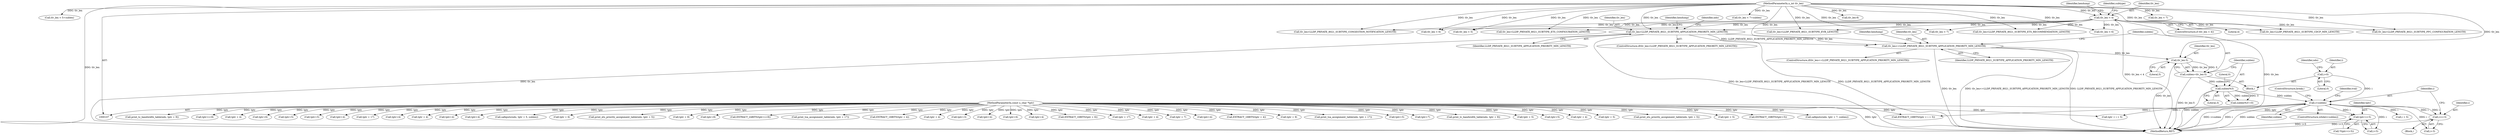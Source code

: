digraph "0_tcpdump_34cec721d39c76be1e0a600829a7b17bdfb832b6@pointer" {
"1000579" [label="(Call,tptr+i+5)"];
"1000109" [label="(MethodParameterIn,const u_char *tptr)"];
"1000572" [label="(Call,i<sublen)"];
"1000609" [label="(Call,i=i+3)"];
"1000564" [label="(Call,i=0)"];
"1000557" [label="(Call,sublen%3)"];
"1000550" [label="(Call,sublen=tlv_len-5)"];
"1000552" [label="(Call,tlv_len-5)"];
"1000544" [label="(Call,tlv_len<=LLDP_PRIVATE_8021_SUBTYPE_APPLICATION_PRIORITY_MIN_LENGTH)"];
"1000528" [label="(Call,tlv_len<LLDP_PRIVATE_8021_SUBTYPE_APPLICATION_PRIORITY_MIN_LENGTH)"];
"1000121" [label="(Call,tlv_len < 4)"];
"1000110" [label="(MethodParameterIn,u_int tlv_len)"];
"1000573" [label="(Identifier,i)"];
"1000227" [label="(Call,tlv_len < 7+sublen)"];
"1000609" [label="(Call,i=i+3)"];
"1000110" [label="(MethodParameterIn,u_int tlv_len)"];
"1000664" [label="(Call,tptr+5)"];
"1000556" [label="(Call,sublen%3!=0)"];
"1000328" [label="(Call,tptr+5)"];
"1000461" [label="(Call,tptr+4)"];
"1000413" [label="(Call,tptr + 17)"];
"1000630" [label="(Call,tptr+4)"];
"1000543" [label="(ControlStructure,if(tlv_len<=LLDP_PRIVATE_8021_SUBTYPE_APPLICATION_PRIORITY_MIN_LENGTH))"];
"1000569" [label="(Identifier,ndo)"];
"1000161" [label="(Call,tptr + 4)"];
"1000536" [label="(Identifier,ndo)"];
"1000557" [label="(Call,sublen%3)"];
"1000374" [label="(Call,tptr+4)"];
"1000248" [label="(Call,tlv_len < 5)"];
"1000572" [label="(Call,i<sublen)"];
"1000614" [label="(ControlStructure,break;)"];
"1000291" [label="(Call,tptr+4)"];
"1000273" [label="(Call,safeputs(ndo, tptr + 5, sublen))"];
"1000167" [label="(Call,tlv_len < 7)"];
"1000529" [label="(Identifier,tlv_len)"];
"1000571" [label="(ControlStructure,while(i<sublen))"];
"1000579" [label="(Call,tptr+i+5)"];
"1000581" [label="(Call,i+5)"];
"1000810" [label="(Call,tptr + 6)"];
"1000550" [label="(Call,sublen=tlv_len-5)"];
"1000558" [label="(Identifier,sublen)"];
"1000401" [label="(Call,print_ets_priority_assignment_table(ndo, tptr + 5))"];
"1000565" [label="(Identifier,i)"];
"1000617" [label="(Call,tlv_len<LLDP_PRIVATE_8021_SUBTYPE_EVB_LENGTH)"];
"1000441" [label="(Call,tptr + 9)"];
"1000747" [label="(Call,tptr+8)"];
"1000527" [label="(ControlStructure,if(tlv_len<LLDP_PRIVATE_8021_SUBTYPE_APPLICATION_PRIORITY_MIN_LENGTH))"];
"1000551" [label="(Identifier,sublen)"];
"1000120" [label="(ControlStructure,if (tlv_len < 4))"];
"1000578" [label="(Call,*(tptr+i+5))"];
"1000838" [label="(Call,EXTRACT_24BITS(tptr+i+8))"];
"1000560" [label="(Literal,0)"];
"1000444" [label="(Call,print_tsa_assignment_table(ndo, tptr + 17))"];
"1000566" [label="(Literal,0)"];
"1000160" [label="(Call,EXTRACT_16BITS(tptr + 4))"];
"1000606" [label="(Call,i + 5)"];
"1000146" [label="(Block,)"];
"1000121" [label="(Call,tlv_len < 4)"];
"1000431" [label="(Call,tptr + 4)"];
"1000554" [label="(Literal,5)"];
"1000130" [label="(Call,tptr+3)"];
"1000780" [label="(Call,tptr+4)"];
"1000694" [label="(Call,tptr+6)"];
"1000188" [label="(Call,tptr+4)"];
"1000128" [label="(Identifier,subtype)"];
"1000553" [label="(Identifier,tlv_len)"];
"1000809" [label="(Call,EXTRACT_16BITS(tptr + 6))"];
"1000552" [label="(Call,tlv_len-5)"];
"1000533" [label="(Identifier,hexdump)"];
"1000577" [label="(Identifier,tval)"];
"1000446" [label="(Call,tptr + 17)"];
"1000610" [label="(Identifier,i)"];
"1000122" [label="(Identifier,tlv_len)"];
"1000604" [label="(Call,tptr + i + 5)"];
"1000192" [label="(Call,tptr + 4)"];
"1000241" [label="(Call,tptr + 7)"];
"1000544" [label="(Call,tlv_len<=LLDP_PRIVATE_8021_SUBTYPE_APPLICATION_PRIORITY_MIN_LENGTH)"];
"1000257" [label="(Call,tptr+4)"];
"1000209" [label="(Call,EXTRACT_16BITS(tptr + 4))"];
"1000408" [label="(Call,tptr + 9)"];
"1000411" [label="(Call,print_tsa_assignment_table(ndo, tptr + 17))"];
"1000575" [label="(Block,)"];
"1000549" [label="(Identifier,hexdump)"];
"1000816" [label="(Call,tlv_len-8)"];
"1000180" [label="(Call,tptr+5)"];
"1000546" [label="(Identifier,LLDP_PRIVATE_8021_SUBTYPE_APPLICATION_PRIORITY_MIN_LENGTH)"];
"1000712" [label="(Call,tptr+7)"];
"1000439" [label="(Call,print_tc_bandwidth_table(ndo, tptr + 9))"];
"1000436" [label="(Call,tptr + 5)"];
"1000530" [label="(Identifier,LLDP_PRIVATE_8021_SUBTYPE_APPLICATION_PRIORITY_MIN_LENGTH)"];
"1000564" [label="(Call,i=0)"];
"1000198" [label="(Call,tlv_len < 6)"];
"1000495" [label="(Call,tptr+5)"];
"1000869" [label="(MethodReturn,RET)"];
"1000580" [label="(Identifier,tptr)"];
"1000210" [label="(Call,tptr + 4)"];
"1000126" [label="(Identifier,hexdump)"];
"1000214" [label="(Call,tlv_len < 7)"];
"1000574" [label="(Identifier,sublen)"];
"1000403" [label="(Call,tptr + 5)"];
"1000434" [label="(Call,print_ets_priority_assignment_table(ndo, tptr + 5))"];
"1000282" [label="(Call,tlv_len<LLDP_PRIVATE_8021_SUBTYPE_CONGESTION_NOTIFICATION_LENGTH)"];
"1000528" [label="(Call,tlv_len<LLDP_PRIVATE_8021_SUBTYPE_APPLICATION_PRIORITY_MIN_LENGTH)"];
"1000261" [label="(Call,tlv_len < 5+sublen)"];
"1000275" [label="(Call,tptr + 5)"];
"1000603" [label="(Call,EXTRACT_16BITS(tptr + i + 5))"];
"1000559" [label="(Literal,3)"];
"1000109" [label="(MethodParameterIn,const u_char *tptr)"];
"1000149" [label="(Call,tlv_len < 6)"];
"1000365" [label="(Call,tlv_len<LLDP_PRIVATE_8021_SUBTYPE_ETS_CONFIGURATION_LENGTH)"];
"1000179" [label="(Call,EXTRACT_16BITS(tptr+5))"];
"1000419" [label="(Call,tlv_len<LLDP_PRIVATE_8021_SUBTYPE_ETS_RECOMMENDATION_LENGTH)"];
"1000239" [label="(Call,safeputs(ndo, tptr + 7, sublen))"];
"1000406" [label="(Call,print_tc_bandwidth_table(ndo, tptr + 9))"];
"1000545" [label="(Identifier,tlv_len)"];
"1000839" [label="(Call,tptr+i+8)"];
"1000540" [label="(Call,tptr + 4)"];
"1000123" [label="(Literal,4)"];
"1000223" [label="(Call,tptr+6)"];
"1000611" [label="(Call,i+3)"];
"1000771" [label="(Call,tlv_len<LLDP_PRIVATE_8021_SUBTYPE_CDCP_MIN_LENGTH)"];
"1000452" [label="(Call,tlv_len<LLDP_PRIVATE_8021_SUBTYPE_PFC_CONFIGURATION_LENGTH)"];
"1000579" -> "1000578"  [label="AST: "];
"1000579" -> "1000581"  [label="CFG: "];
"1000580" -> "1000579"  [label="AST: "];
"1000581" -> "1000579"  [label="AST: "];
"1000578" -> "1000579"  [label="CFG: "];
"1000579" -> "1000869"  [label="DDG: i+5"];
"1000109" -> "1000579"  [label="DDG: tptr"];
"1000572" -> "1000579"  [label="DDG: i"];
"1000109" -> "1000107"  [label="AST: "];
"1000109" -> "1000869"  [label="DDG: tptr"];
"1000109" -> "1000130"  [label="DDG: tptr"];
"1000109" -> "1000160"  [label="DDG: tptr"];
"1000109" -> "1000161"  [label="DDG: tptr"];
"1000109" -> "1000179"  [label="DDG: tptr"];
"1000109" -> "1000180"  [label="DDG: tptr"];
"1000109" -> "1000188"  [label="DDG: tptr"];
"1000109" -> "1000192"  [label="DDG: tptr"];
"1000109" -> "1000209"  [label="DDG: tptr"];
"1000109" -> "1000210"  [label="DDG: tptr"];
"1000109" -> "1000223"  [label="DDG: tptr"];
"1000109" -> "1000239"  [label="DDG: tptr"];
"1000109" -> "1000241"  [label="DDG: tptr"];
"1000109" -> "1000257"  [label="DDG: tptr"];
"1000109" -> "1000273"  [label="DDG: tptr"];
"1000109" -> "1000275"  [label="DDG: tptr"];
"1000109" -> "1000291"  [label="DDG: tptr"];
"1000109" -> "1000328"  [label="DDG: tptr"];
"1000109" -> "1000374"  [label="DDG: tptr"];
"1000109" -> "1000401"  [label="DDG: tptr"];
"1000109" -> "1000403"  [label="DDG: tptr"];
"1000109" -> "1000406"  [label="DDG: tptr"];
"1000109" -> "1000408"  [label="DDG: tptr"];
"1000109" -> "1000411"  [label="DDG: tptr"];
"1000109" -> "1000413"  [label="DDG: tptr"];
"1000109" -> "1000431"  [label="DDG: tptr"];
"1000109" -> "1000434"  [label="DDG: tptr"];
"1000109" -> "1000436"  [label="DDG: tptr"];
"1000109" -> "1000439"  [label="DDG: tptr"];
"1000109" -> "1000441"  [label="DDG: tptr"];
"1000109" -> "1000444"  [label="DDG: tptr"];
"1000109" -> "1000446"  [label="DDG: tptr"];
"1000109" -> "1000461"  [label="DDG: tptr"];
"1000109" -> "1000495"  [label="DDG: tptr"];
"1000109" -> "1000540"  [label="DDG: tptr"];
"1000109" -> "1000603"  [label="DDG: tptr"];
"1000109" -> "1000604"  [label="DDG: tptr"];
"1000109" -> "1000630"  [label="DDG: tptr"];
"1000109" -> "1000664"  [label="DDG: tptr"];
"1000109" -> "1000694"  [label="DDG: tptr"];
"1000109" -> "1000712"  [label="DDG: tptr"];
"1000109" -> "1000747"  [label="DDG: tptr"];
"1000109" -> "1000780"  [label="DDG: tptr"];
"1000109" -> "1000809"  [label="DDG: tptr"];
"1000109" -> "1000810"  [label="DDG: tptr"];
"1000109" -> "1000838"  [label="DDG: tptr"];
"1000109" -> "1000839"  [label="DDG: tptr"];
"1000572" -> "1000571"  [label="AST: "];
"1000572" -> "1000574"  [label="CFG: "];
"1000573" -> "1000572"  [label="AST: "];
"1000574" -> "1000572"  [label="AST: "];
"1000577" -> "1000572"  [label="CFG: "];
"1000614" -> "1000572"  [label="CFG: "];
"1000572" -> "1000869"  [label="DDG: sublen"];
"1000572" -> "1000869"  [label="DDG: i<sublen"];
"1000572" -> "1000869"  [label="DDG: i"];
"1000609" -> "1000572"  [label="DDG: i"];
"1000564" -> "1000572"  [label="DDG: i"];
"1000557" -> "1000572"  [label="DDG: sublen"];
"1000572" -> "1000581"  [label="DDG: i"];
"1000572" -> "1000603"  [label="DDG: i"];
"1000572" -> "1000604"  [label="DDG: i"];
"1000572" -> "1000606"  [label="DDG: i"];
"1000572" -> "1000609"  [label="DDG: i"];
"1000572" -> "1000611"  [label="DDG: i"];
"1000609" -> "1000575"  [label="AST: "];
"1000609" -> "1000611"  [label="CFG: "];
"1000610" -> "1000609"  [label="AST: "];
"1000611" -> "1000609"  [label="AST: "];
"1000573" -> "1000609"  [label="CFG: "];
"1000609" -> "1000869"  [label="DDG: i+3"];
"1000564" -> "1000146"  [label="AST: "];
"1000564" -> "1000566"  [label="CFG: "];
"1000565" -> "1000564"  [label="AST: "];
"1000566" -> "1000564"  [label="AST: "];
"1000569" -> "1000564"  [label="CFG: "];
"1000557" -> "1000556"  [label="AST: "];
"1000557" -> "1000559"  [label="CFG: "];
"1000558" -> "1000557"  [label="AST: "];
"1000559" -> "1000557"  [label="AST: "];
"1000560" -> "1000557"  [label="CFG: "];
"1000557" -> "1000869"  [label="DDG: sublen"];
"1000557" -> "1000556"  [label="DDG: sublen"];
"1000557" -> "1000556"  [label="DDG: 3"];
"1000550" -> "1000557"  [label="DDG: sublen"];
"1000550" -> "1000146"  [label="AST: "];
"1000550" -> "1000552"  [label="CFG: "];
"1000551" -> "1000550"  [label="AST: "];
"1000552" -> "1000550"  [label="AST: "];
"1000558" -> "1000550"  [label="CFG: "];
"1000550" -> "1000869"  [label="DDG: tlv_len-5"];
"1000552" -> "1000550"  [label="DDG: tlv_len"];
"1000552" -> "1000550"  [label="DDG: 5"];
"1000552" -> "1000554"  [label="CFG: "];
"1000553" -> "1000552"  [label="AST: "];
"1000554" -> "1000552"  [label="AST: "];
"1000552" -> "1000869"  [label="DDG: tlv_len"];
"1000544" -> "1000552"  [label="DDG: tlv_len"];
"1000110" -> "1000552"  [label="DDG: tlv_len"];
"1000544" -> "1000543"  [label="AST: "];
"1000544" -> "1000546"  [label="CFG: "];
"1000545" -> "1000544"  [label="AST: "];
"1000546" -> "1000544"  [label="AST: "];
"1000549" -> "1000544"  [label="CFG: "];
"1000551" -> "1000544"  [label="CFG: "];
"1000544" -> "1000869"  [label="DDG: LLDP_PRIVATE_8021_SUBTYPE_APPLICATION_PRIORITY_MIN_LENGTH"];
"1000544" -> "1000869"  [label="DDG: tlv_len"];
"1000544" -> "1000869"  [label="DDG: tlv_len<=LLDP_PRIVATE_8021_SUBTYPE_APPLICATION_PRIORITY_MIN_LENGTH"];
"1000528" -> "1000544"  [label="DDG: tlv_len"];
"1000528" -> "1000544"  [label="DDG: LLDP_PRIVATE_8021_SUBTYPE_APPLICATION_PRIORITY_MIN_LENGTH"];
"1000110" -> "1000544"  [label="DDG: tlv_len"];
"1000528" -> "1000527"  [label="AST: "];
"1000528" -> "1000530"  [label="CFG: "];
"1000529" -> "1000528"  [label="AST: "];
"1000530" -> "1000528"  [label="AST: "];
"1000533" -> "1000528"  [label="CFG: "];
"1000536" -> "1000528"  [label="CFG: "];
"1000528" -> "1000869"  [label="DDG: tlv_len<LLDP_PRIVATE_8021_SUBTYPE_APPLICATION_PRIORITY_MIN_LENGTH"];
"1000528" -> "1000869"  [label="DDG: LLDP_PRIVATE_8021_SUBTYPE_APPLICATION_PRIORITY_MIN_LENGTH"];
"1000528" -> "1000869"  [label="DDG: tlv_len"];
"1000121" -> "1000528"  [label="DDG: tlv_len"];
"1000110" -> "1000528"  [label="DDG: tlv_len"];
"1000121" -> "1000120"  [label="AST: "];
"1000121" -> "1000123"  [label="CFG: "];
"1000122" -> "1000121"  [label="AST: "];
"1000123" -> "1000121"  [label="AST: "];
"1000126" -> "1000121"  [label="CFG: "];
"1000128" -> "1000121"  [label="CFG: "];
"1000121" -> "1000869"  [label="DDG: tlv_len < 4"];
"1000121" -> "1000869"  [label="DDG: tlv_len"];
"1000110" -> "1000121"  [label="DDG: tlv_len"];
"1000121" -> "1000149"  [label="DDG: tlv_len"];
"1000121" -> "1000167"  [label="DDG: tlv_len"];
"1000121" -> "1000198"  [label="DDG: tlv_len"];
"1000121" -> "1000248"  [label="DDG: tlv_len"];
"1000121" -> "1000282"  [label="DDG: tlv_len"];
"1000121" -> "1000365"  [label="DDG: tlv_len"];
"1000121" -> "1000419"  [label="DDG: tlv_len"];
"1000121" -> "1000452"  [label="DDG: tlv_len"];
"1000121" -> "1000617"  [label="DDG: tlv_len"];
"1000121" -> "1000771"  [label="DDG: tlv_len"];
"1000110" -> "1000107"  [label="AST: "];
"1000110" -> "1000869"  [label="DDG: tlv_len"];
"1000110" -> "1000149"  [label="DDG: tlv_len"];
"1000110" -> "1000167"  [label="DDG: tlv_len"];
"1000110" -> "1000198"  [label="DDG: tlv_len"];
"1000110" -> "1000214"  [label="DDG: tlv_len"];
"1000110" -> "1000227"  [label="DDG: tlv_len"];
"1000110" -> "1000248"  [label="DDG: tlv_len"];
"1000110" -> "1000261"  [label="DDG: tlv_len"];
"1000110" -> "1000282"  [label="DDG: tlv_len"];
"1000110" -> "1000365"  [label="DDG: tlv_len"];
"1000110" -> "1000419"  [label="DDG: tlv_len"];
"1000110" -> "1000452"  [label="DDG: tlv_len"];
"1000110" -> "1000617"  [label="DDG: tlv_len"];
"1000110" -> "1000771"  [label="DDG: tlv_len"];
"1000110" -> "1000816"  [label="DDG: tlv_len"];
}
